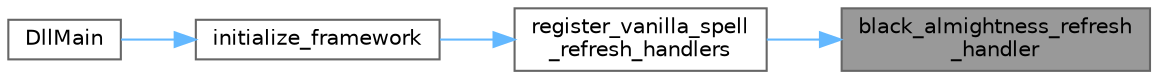 digraph "black_almightness_refresh_handler"
{
 // LATEX_PDF_SIZE
  bgcolor="transparent";
  edge [fontname=Helvetica,fontsize=10,labelfontname=Helvetica,labelfontsize=10];
  node [fontname=Helvetica,fontsize=10,shape=box,height=0.2,width=0.4];
  rankdir="RL";
  Node1 [id="Node000001",label="black_almightness_refresh\l_handler",height=0.2,width=0.4,color="gray40", fillcolor="grey60", style="filled", fontcolor="black",tooltip=" "];
  Node1 -> Node2 [id="edge1_Node000001_Node000002",dir="back",color="steelblue1",style="solid",tooltip=" "];
  Node2 [id="Node000002",label="register_vanilla_spell\l_refresh_handlers",height=0.2,width=0.4,color="grey40", fillcolor="white", style="filled",URL="$sf__spellrefresh__registry_8cpp.html#a43b02c5e6d7550c7fd35d46caa3d67d0",tooltip=" "];
  Node2 -> Node3 [id="edge2_Node000002_Node000003",dir="back",color="steelblue1",style="solid",tooltip=" "];
  Node3 [id="Node000003",label="initialize_framework",height=0.2,width=0.4,color="grey40", fillcolor="white", style="filled",URL="$sf__registry_8cpp.html#aa653b9256d033c2d02e806489c6a4271",tooltip=" "];
  Node3 -> Node4 [id="edge3_Node000003_Node000004",dir="back",color="steelblue1",style="solid",tooltip=" "];
  Node4 [id="Node000004",label="DllMain",height=0.2,width=0.4,color="grey40", fillcolor="white", style="filled",URL="$sfsf_8cpp.html#a26e64fb39b69bcd9d1274d279f1561b9",tooltip=" "];
}
